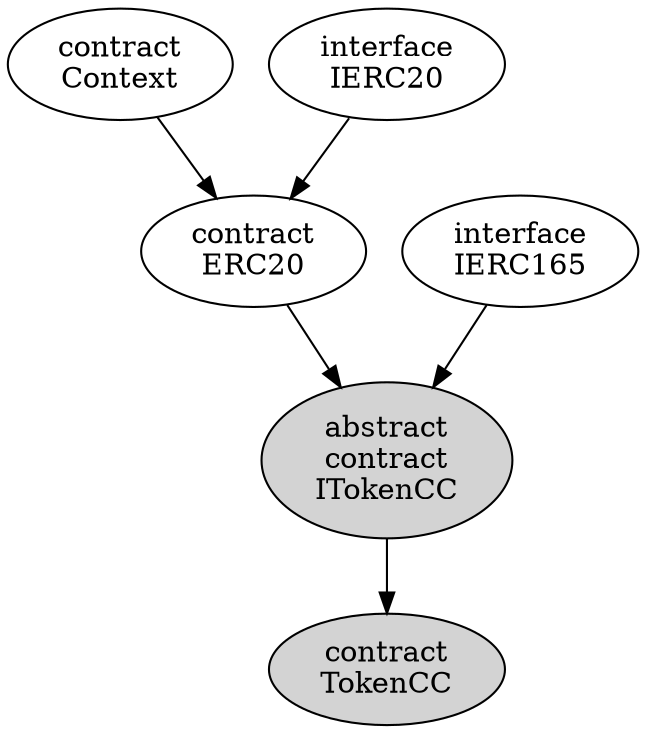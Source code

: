 digraph A {
    context [label="contract\nContext"];
    ierc165 [label="interface\nIERC165"];
    ierc20 [label="interface\nIERC20"];
    erc20 [label="contract\nERC20"];
    tokencc [label="contract\nTokenCC",fillcolor="lightgrey",style="filled"];
    itokencc [label="abstract\ncontract\nITokenCC",fillcolor="lightgrey",style="filled"];

    // super class -> sub class
    erc20 -> itokencc;
    context -> erc20;
    ierc20 -> erc20;
    itokencc -> tokencc;
    ierc165 -> itokencc;
}

digraph B { // byzantine.dot..svg
    address [label="library\nAddress"];
    strings [label="library\nStrings"];
    ierc721 [label="interface\nIERC721"];
    ierc165 [label="interface\nIERC165"];
    erc721 [label="contract\nERC721"];
    context [label="contract\nContext"];
    ierc721metadata [label="interface\nIERC721Metadata"];
    erc165 [label="contract\nERC165"];
    inftmanager [label="abstract\ncontract\nINFTmanager",fillcolor="lightgrey",style="filled"];
    nftmanager [label="NFTmanager",fillcolor="lightgrey",style="filled"];

    // super class -> sub class
    ierc165 -> ierc721;
    ierc165 -> erc165;
    context -> erc721;
    erc165 -> erc721;
    ierc721 -> erc721;
    ierc721metadata -> erc721;
    erc721 -> inftmanager;
    inftmanager -> nftmanager;
    ierc721 -> ierc721metadata;
}
